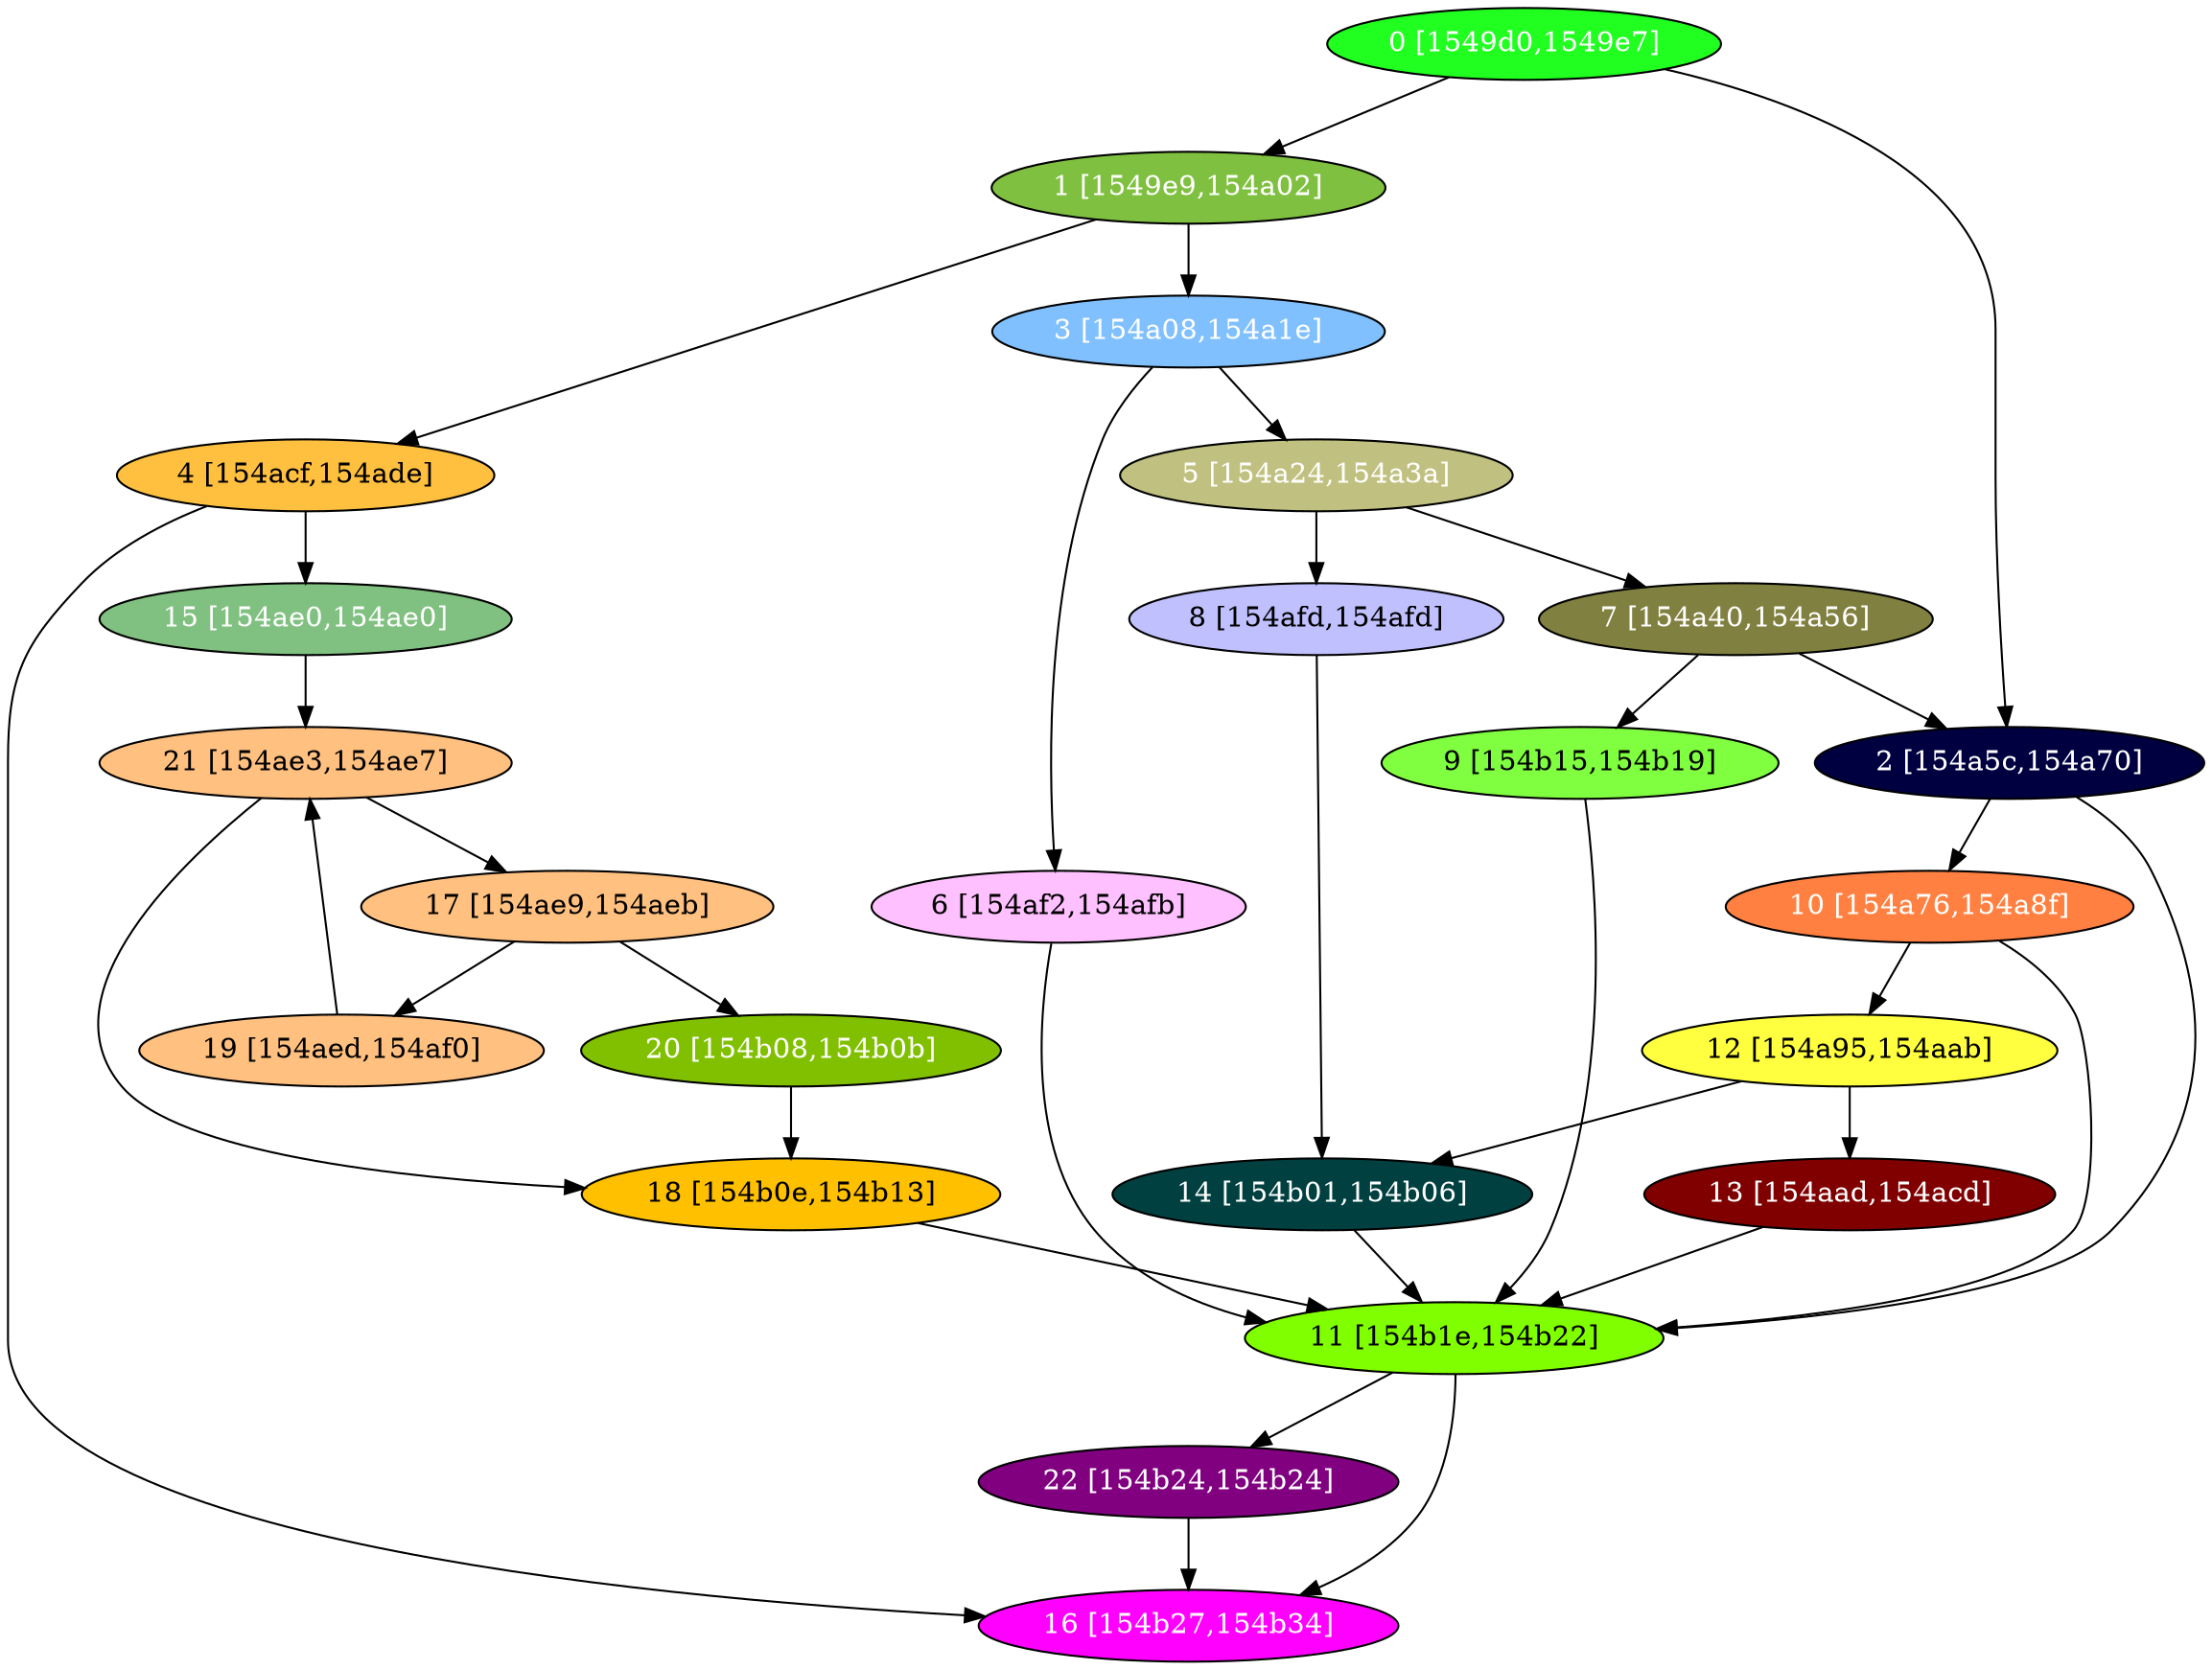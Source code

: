diGraph libnss3{
	libnss3_0  [style=filled fillcolor="#20FF20" fontcolor="#ffffff" shape=oval label="0 [1549d0,1549e7]"]
	libnss3_1  [style=filled fillcolor="#80C040" fontcolor="#ffffff" shape=oval label="1 [1549e9,154a02]"]
	libnss3_2  [style=filled fillcolor="#000040" fontcolor="#ffffff" shape=oval label="2 [154a5c,154a70]"]
	libnss3_3  [style=filled fillcolor="#80C0FF" fontcolor="#ffffff" shape=oval label="3 [154a08,154a1e]"]
	libnss3_4  [style=filled fillcolor="#FFC040" fontcolor="#000000" shape=oval label="4 [154acf,154ade]"]
	libnss3_5  [style=filled fillcolor="#C0C080" fontcolor="#ffffff" shape=oval label="5 [154a24,154a3a]"]
	libnss3_6  [style=filled fillcolor="#FFC0FF" fontcolor="#000000" shape=oval label="6 [154af2,154afb]"]
	libnss3_7  [style=filled fillcolor="#808040" fontcolor="#ffffff" shape=oval label="7 [154a40,154a56]"]
	libnss3_8  [style=filled fillcolor="#C0C0FF" fontcolor="#000000" shape=oval label="8 [154afd,154afd]"]
	libnss3_9  [style=filled fillcolor="#80FF40" fontcolor="#000000" shape=oval label="9 [154b15,154b19]"]
	libnss3_a  [style=filled fillcolor="#FF8040" fontcolor="#ffffff" shape=oval label="10 [154a76,154a8f]"]
	libnss3_b  [style=filled fillcolor="#80FF00" fontcolor="#000000" shape=oval label="11 [154b1e,154b22]"]
	libnss3_c  [style=filled fillcolor="#FFFF40" fontcolor="#000000" shape=oval label="12 [154a95,154aab]"]
	libnss3_d  [style=filled fillcolor="#800000" fontcolor="#ffffff" shape=oval label="13 [154aad,154acd]"]
	libnss3_e  [style=filled fillcolor="#004040" fontcolor="#ffffff" shape=oval label="14 [154b01,154b06]"]
	libnss3_f  [style=filled fillcolor="#80C080" fontcolor="#ffffff" shape=oval label="15 [154ae0,154ae0]"]
	libnss3_10  [style=filled fillcolor="#FF00FF" fontcolor="#ffffff" shape=oval label="16 [154b27,154b34]"]
	libnss3_11  [style=filled fillcolor="#FFC080" fontcolor="#000000" shape=oval label="17 [154ae9,154aeb]"]
	libnss3_12  [style=filled fillcolor="#FFC000" fontcolor="#000000" shape=oval label="18 [154b0e,154b13]"]
	libnss3_13  [style=filled fillcolor="#FFC080" fontcolor="#000000" shape=oval label="19 [154aed,154af0]"]
	libnss3_14  [style=filled fillcolor="#80C000" fontcolor="#ffffff" shape=oval label="20 [154b08,154b0b]"]
	libnss3_15  [style=filled fillcolor="#FFC080" fontcolor="#000000" shape=oval label="21 [154ae3,154ae7]"]
	libnss3_16  [style=filled fillcolor="#800080" fontcolor="#ffffff" shape=oval label="22 [154b24,154b24]"]

	libnss3_0 -> libnss3_1
	libnss3_0 -> libnss3_2
	libnss3_1 -> libnss3_3
	libnss3_1 -> libnss3_4
	libnss3_2 -> libnss3_a
	libnss3_2 -> libnss3_b
	libnss3_3 -> libnss3_5
	libnss3_3 -> libnss3_6
	libnss3_4 -> libnss3_f
	libnss3_4 -> libnss3_10
	libnss3_5 -> libnss3_7
	libnss3_5 -> libnss3_8
	libnss3_6 -> libnss3_b
	libnss3_7 -> libnss3_2
	libnss3_7 -> libnss3_9
	libnss3_8 -> libnss3_e
	libnss3_9 -> libnss3_b
	libnss3_a -> libnss3_b
	libnss3_a -> libnss3_c
	libnss3_b -> libnss3_10
	libnss3_b -> libnss3_16
	libnss3_c -> libnss3_d
	libnss3_c -> libnss3_e
	libnss3_d -> libnss3_b
	libnss3_e -> libnss3_b
	libnss3_f -> libnss3_15
	libnss3_11 -> libnss3_13
	libnss3_11 -> libnss3_14
	libnss3_12 -> libnss3_b
	libnss3_13 -> libnss3_15
	libnss3_14 -> libnss3_12
	libnss3_15 -> libnss3_11
	libnss3_15 -> libnss3_12
	libnss3_16 -> libnss3_10
}